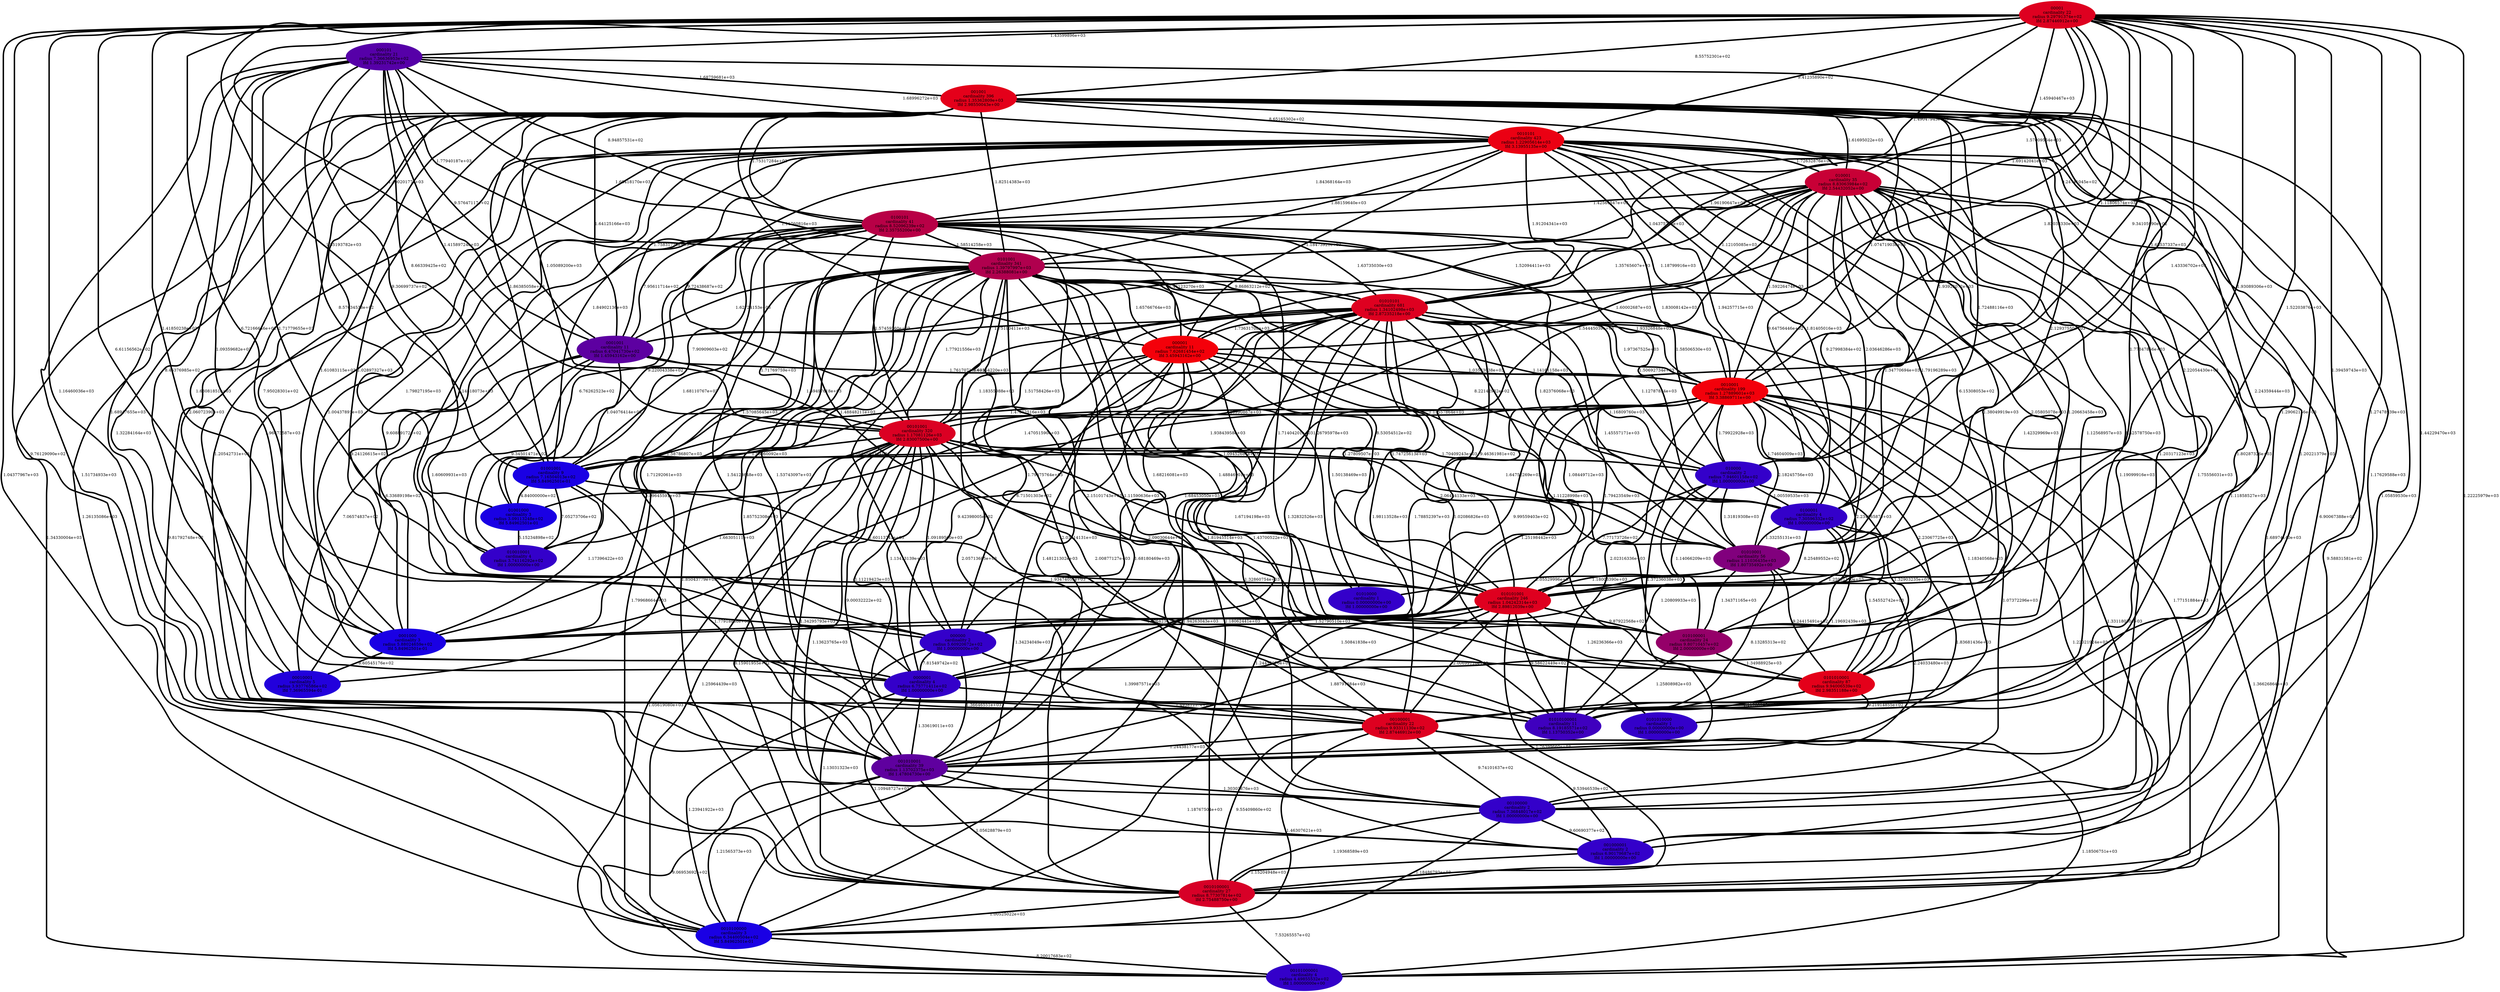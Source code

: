 graph parent_cardinality_optimal_37 {
    edge[style=solid, penwidth="5", labeldistance="10"]
    00100001 [label="00100001\ncardinality 22\nradius 9.93311130e+02\nlfd 2.87446912e+00", color="#DE0020", style="filled"]
    010100001 [label="010100001\ncardinality 24\nradius 9.80710457e+02\nlfd 2.00000000e+00", color="#950069", style="filled"]
    00001 [label="00001\ncardinality 22\nradius 9.29791374e+02\nlfd 2.87446912e+00", color="#DE0020", style="filled"]
    0010001 [label="0010001\ncardinality 199\nradius 1.27889601e+03\nlfd 3.38869711e+00", color="#F3000B", style="filled"]
    0101010000 [label="0101010000\ncardinality 1\nradius 0.00000000e+00\nlfd 1.00000000e+00", color="#3400CA", style="filled"]
    000101 [label="000101\ncardinality 21\nradius 7.36636953e+02\nlfd 1.39231742e+00", color="#5600A8", style="filled"]
    01010000 [label="01010000\ncardinality 1\nradius 0.00000000e+00\nlfd 1.00000000e+00", color="#3400CA", style="filled"]
    0101001 [label="0101001\ncardinality 341\nradius 1.39797997e+03\nlfd 2.26388081e+00", color="#B0004E", style="filled"]
    00100000 [label="00100000\ncardinality 2\nradius 7.36848017e+02\nlfd 1.00000000e+00", color="#3400CA", style="filled"]
    01010100001 [label="01010100001\ncardinality 11\nradius 8.19185571e+02\nlfd 1.13750352e+00", color="#3F00BF", style="filled"]
    010010001 [label="010010001\ncardinality 4\nradius 3.74116292e+02\nlfd 1.00000000e+00", color="#3400CA", style="filled"]
    0100001 [label="0100001\ncardinality 4\nradius 7.30596332e+02\nlfd 1.00000000e+00", color="#3400CA", style="filled"]
    001000001 [label="001000001\ncardinality 2\nradius 6.90179687e+02\nlfd 1.00000000e+00", color="#3400CA", style="filled"]
    010001 [label="010001\ncardinality 35\nradius 8.83063984e+02\nlfd 2.54432052e+00", color="#C80036", style="filled"]
    01010101 [label="01010101\ncardinality 681\nradius 1.34102498e+03\nlfd 2.87235218e+00", color="#DE0020", style="filled"]
    0101010001 [label="0101010001\ncardinality 87\nradius 9.94006539e+02\nlfd 2.98351188e+00", color="#E4001A", style="filled"]
    0000001 [label="0000001\ncardinality 4\nradius 6.75771411e+02\nlfd 1.00000000e+00", color="#3400CA", style="filled"]
    01001001 [label="01001001\ncardinality 9\nradius 7.16504013e+02\nlfd 5.84962501e-01", color="#1A00E4", style="filled"]
    00101001 [label="00101001\ncardinality 320\nradius 1.17081126e+03\nlfd 2.83007500e+00", color="#DB0023", style="filled"]
    00101000001 [label="00101000001\ncardinality 4\nradius 4.49855532e+02\nlfd 1.00000000e+00", color="#3400CA", style="filled"]
    00010001 [label="00010001\ncardinality 5\nradius 3.93776586e+02\nlfd 7.36965594e-01", color="#2200DC", style="filled"]
    01001000 [label="01001000\ncardinality 3\nradius 3.09113248e+02\nlfd 5.84962501e-01", color="#1A00E4", style="filled"]
    000001 [label="000001\ncardinality 11\nradius 7.62681454e+02\nlfd 3.45943162e+00", color="#F4000A", style="filled"]
    010101001 [label="010101001\ncardinality 246\nradius 1.04242314e+03\nlfd 2.89812039e+00", color="#DF001F", style="filled"]
    0010101 [label="0010101\ncardinality 423\nradius 1.22905614e+03\nlfd 3.13955135e+00", color="#EB0013", style="filled"]
    0100101 [label="0100101\ncardinality 41\nradius 8.52096239e+02\nlfd 2.35755200e+00", color="#B80046", style="filled"]
    0010100000 [label="0010100000\ncardinality 3\nradius 6.34400504e+02\nlfd 5.84962501e-01", color="#1A00E4", style="filled"]
    000000 [label="000000\ncardinality 2\nradius 5.60920672e+02\nlfd 1.00000000e+00", color="#3400CA", style="filled"]
    010000 [label="010000\ncardinality 2\nradius 7.94601158e+02\nlfd 1.00000000e+00", color="#3400CA", style="filled"]
    001010001 [label="001010001\ncardinality 39\nradius 1.13702375e+03\nlfd 1.47804730e+00", color="#5F009F", style="filled"]
    001001 [label="001001\ncardinality 396\nradius 1.35362809e+03\nlfd 2.98550043e+00", color="#E4001A", style="filled"]
    0001001 [label="0001001\ncardinality 11\nradius 6.47041730e+02\nlfd 1.45943162e+00", color="#5D00A1", style="filled"]
    01010001 [label="01010001\ncardinality 56\nradius 1.11036435e+03\nlfd 1.80735492e+00", color="#81007D", style="filled"]
    0010100001 [label="0010100001\ncardinality 27\nradius 8.77307814e+02\nlfd 2.75488750e+00", color="#D70027", style="filled"]
    0001000 [label="0001000\ncardinality 3\nradius 5.88024659e+02\nlfd 5.84962501e-01", color="#1A00E4", style="filled"]
    00001 -- 0100001 [label="1.43336702e+03"]
    001001 -- 010001 [label="1.61695022e+03"]
    001010001 -- 00100000 [label="1.30303876e+03"]
    010001 -- 0100101 [label="1.42564547e+03"]
    01010101 -- 00101001 [label="1.69154220e+03"]
    01010101 -- 0101010000 [label="1.02086826e+03"]
    0010101 -- 0001000 [label="1.79827195e+03"]
    010000 -- 010101001 [label="7.77173726e+02"]
    0010001 -- 0001000 [label="1.78852397e+03"]
    0010101 -- 01010001 [label="2.03646286e+03"]
    0100101 -- 010000 [label="1.58506530e+03"]
    000000 -- 0000001 [label="7.81549742e+02"]
    0100101 -- 0101001 [label="1.58514258e+03"]
    001001 -- 0010100001 [label="1.05859530e+03"]
    0010001 -- 0000001 [label="1.25198442e+03"]
    0101001 -- 01010001 [label="1.15557864e+03"]
    01010101 -- 01010100001 [label="1.32832526e+03"]
    010001 -- 0001001 [label="1.52094411e+03"]
    00101001 -- 000000 [label="1.09189560e+03"]
    0010101 -- 0010001 [label="1.18799916e+03"]
    00001 -- 00101000001 [label="1.22225979e+03"]
    001001 -- 01010100001 [label="2.06072390e+03"]
    00101001 -- 01010100001 [label="1.93474055e+03"]
    0010001 -- 001000001 [label="1.33118030e+03"]
    010001 -- 01010001 [label="1.34770694e+03"]
    01001001 -- 0001000 [label="1.17396422e+03"]
    0101001 -- 00100001 [label="2.15101743e+03"]
    000000 -- 0010100001 [label="1.13031323e+03"]
    00001 -- 00101001 [label="9.34105990e+02"]
    00001 -- 001000001 [label="1.44229470e+03"]
    000101 -- 0001000 [label="1.09359682e+03"]
    01010101 -- 000000 [label="1.68216081e+03"]
    0100101 -- 0010001 [label="1.83008142e+03"]
    00100001 -- 0010100000 [label="1.46307621e+03"]
    010000 -- 0101010001 [label="1.32903235e+03"]
    01001001 -- 01001000 [label="4.84000000e+02"]
    0010001 -- 0101010001 [label="2.23067725e+03"]
    000000 -- 00100001 [label="1.39987571e+03"]
    000101 -- 0010101 [label="1.68996272e+03"]
    00001 -- 01010101 [label="1.69142041e+03"]
    0101001 -- 0101010001 [label="1.48846901e+03"]
    0010101 -- 000000 [label="1.14818073e+03"]
    0010001 -- 0010100001 [label="1.22021924e+03"]
    000101 -- 010101001 [label="1.71779655e+03"]
    01010101 -- 0001001 [label="1.75190411e+03"]
    0010001 -- 00101000001 [label="1.36626864e+03"]
    001010001 -- 0010100001 [label="1.05628879e+03"]
    010001 -- 0010100001 [label="1.68974140e+03"]
    010001 -- 01010100001 [label="1.20317123e+03"]
    0101001 -- 0000001 [label="1.53743097e+03"]
    0010100000 -- 00101000001 [label="8.20017683e+02"]
    001001 -- 0010100000 [label="1.26135086e+03"]
    010000 -- 010100001 [label="1.14066209e+03"]
    001001 -- 0101010001 [label="2.24359444e+03"]
    000101 -- 0010100001 [label="1.51734933e+03"]
    00001 -- 010001 [label="1.45940467e+03"]
    0010101 -- 0001001 [label="1.75831738e+03"]
    010101001 -- 0001000 [label="1.60642367e+03"]
    010101001 -- 01010100001 [label="9.58622449e+02"]
    0010001 -- 00101001 [label="1.20990867e+03"]
    0000001 -- 00100001 [label="1.49381257e+03"]
    001001 -- 010100001 [label="2.22054430e+03"]
    0010101 -- 0100001 [label="1.81405016e+03"]
    0001001 -- 00010001 [label="7.06574837e+02"]
    0010101 -- 010001 [label="1.72632876e+03"]
    010001 -- 0101001 [label="1.04375763e+03"]
    01010001 -- 001010001 [label="2.24033480e+03"]
    001001 -- 0001001 [label="1.64125166e+03"]
    010101001 -- 00100001 [label="2.00699128e+03"]
    0101001 -- 0010001 [label="1.93326848e+03"]
    000101 -- 0010001 [label="1.83033330e+03"]
    0100101 -- 00010001 [label="9.24126615e+02"]
    0001000 -- 00010001 [label="8.60545176e+02"]
    001001 -- 010101001 [label="1.77847856e+03"]
    00001 -- 0000001 [label="6.61156562e+02"]
    0010101 -- 010000 [label="1.94257715e+03"]
    001001 -- 0000001 [label="7.95028301e+02"]
    0101001 -- 0010100001 [label="1.85043779e+03"]
    00101001 -- 01010001 [label="2.06444133e+03"]
    0100101 -- 01001000 [label="9.22004338e+02"]
    010001 -- 00100001 [label="1.80287326e+03"]
    0001001 -- 010101001 [label="1.60609931e+03"]
    010000 -- 01010100001 [label="1.20809933e+03"]
    0010001 -- 00100001 [label="1.18340568e+03"]
    0100001 -- 01010100001 [label="1.19692439e+03"]
    000101 -- 01001001 [label="8.66339425e+02"]
    0010101 -- 0000001 [label="1.00437891e+03"]
    0101001 -- 010101001 [label="8.53054512e+02"]
    00001 -- 010000 [label="1.65537337e+03"]
    001001 -- 0100101 [label="1.75317284e+03"]
    01001000 -- 010010001 [label="5.15234898e+02"]
    010001 -- 0000001 [label="1.42329969e+03"]
    00101001 -- 001000001 [label="1.13623765e+03"]
    01010101 -- 00100001 [label="1.98113528e+03"]
    0001001 -- 00101001 [label="1.59497618e+03"]
    01010001 -- 010101001 [label="1.18003390e+03"]
    00101001 -- 0101010001 [label="2.00877127e+03"]
    01010101 -- 010100001 [label="1.08449712e+03"]
    001000001 -- 0010100001 [label="1.15204948e+03"]
    010000 -- 01010001 [label="1.31819308e+03"]
    0010001 -- 001010001 [label="1.37236038e+03"]
    00101001 -- 01001001 [label="1.53960092e+03"]
    00001 -- 00100001 [label="1.39459743e+03"]
    001010001 -- 00101000001 [label="9.06953692e+02"]
    0001001 -- 01001001 [label="1.04076414e+03"]
    00101001 -- 010101001 [label="1.67194198e+03"]
    00100000 -- 0010100000 [label="1.18486793e+03"]
    001001 -- 0101001 [label="1.82514383e+03"]
    001010001 -- 001000001 [label="1.18767504e+03"]
    010101001 -- 000000 [label="1.52790510e+03"]
    0101001 -- 0001001 [label="1.62724153e+03"]
    010001 -- 000001 [label="1.35765607e+03"]
    000101 -- 00010001 [label="8.46376985e+02"]
    010101001 -- 0010100001 [label="1.76399660e+03"]
    001001 -- 00010001 [label="1.63081851e+03"]
    000101 -- 001010001 [label="1.68947655e+03"]
    00101001 -- 0100001 [label="1.64752269e+03"]
    01010101 -- 01010000 [label="1.27809507e+03"]
    0100101 -- 01010001 [label="1.82376068e+03"]
    00001 -- 0100101 [label="1.49047945e+03"]
    001001 -- 01001001 [label="1.86385058e+03"]
    000001 -- 001010001 [label="1.48121302e+03"]
    00101001 -- 010000 [label="1.70409243e+03"]
    0101010001 -- 0101010000 [label="9.21914855e+02"]
    000101 -- 0001001 [label="9.57647117e+02"]
    000101 -- 01001000 [label="9.30699737e+02"]
    001001 -- 00100001 [label="1.29062156e+03"]
    010001 -- 00101001 [label="1.60002687e+03"]
    010001 -- 01001001 [label="1.54445039e+03"]
    0010101 -- 00100000 [label="1.19099916e+03"]
    00101001 -- 010100001 [label="2.09030644e+03"]
    001001 -- 0001000 [label="1.61083115e+03"]
    0010101 -- 001000001 [label="1.11858527e+03"]
    00101001 -- 001010001 [label="9.00032222e+02"]
    0010101 -- 000001 [label="1.18473921e+03"]
    0101001 -- 01001001 [label="1.71769759e+03"]
    0100101 -- 0100001 [label="1.50692734e+03"]
    0000001 -- 0010100000 [label="1.23941922e+03"]
    00101001 -- 0010100000 [label="1.25964439e+03"]
    00100001 -- 0010100001 [label="9.55409860e+02"]
    0101001 -- 000000 [label="1.66646092e+03"]
    0101001 -- 0100001 [label="8.22142932e+02"]
    0010101 -- 00101000001 [label="9.58831581e+02"]
    0101001 -- 010100001 [label="1.09452684e+03"]
    010001 -- 001010001 [label="1.75556031e+03"]
    0010101 -- 0010100000 [label="9.81792748e+02"]
    010101001 -- 010100001 [label="9.87922568e+02"]
    00001 -- 000001 [label="9.24741045e+02"]
    01010101 -- 01010001 [label="1.45557171e+03"]
    000101 -- 0100101 [label="8.94857531e+02"]
    0100101 -- 010100001 [label="1.71404201e+03"]
    01010101 -- 0010001 [label="1.97367525e+03"]
    001010001 -- 0010100000 [label="1.21565373e+03"]
    0101001 -- 01001000 [label="1.68110767e+03"]
    00001 -- 0010100000 [label="1.04377967e+03"]
    010001 -- 010000 [label="9.64756446e+02"]
    000001 -- 0010001 [label="1.03533038e+03"]
    01001001 -- 010010001 [label="7.05273706e+02"]
    001001 -- 001000001 [label="1.17629588e+03"]
    01010101 -- 010000 [label="1.12787854e+03"]
    00001 -- 0010001 [label="1.11806574e+03"]
    010001 -- 000000 [label="1.38049919e+03"]
    0100101 -- 010010001 [label="6.76262523e+02"]
    001001 -- 00100000 [label="1.20221379e+03"]
    0010001 -- 01010100001 [label="2.02316336e+03"]
    000101 -- 010010001 [label="8.57634538e+02"]
    00001 -- 001001 [label="8.55752301e+02"]
    001001 -- 00101001 [label="1.05089200e+03"]
    000101 -- 00101001 [label="1.41589724e+03"]
    000001 -- 000000 [label="6.71501303e+02"]
    0100101 -- 00101001 [label="1.57459360e+03"]
    0100101 -- 01010101 [label="1.63735030e+03"]
    0101001 -- 01010100001 [label="1.11590636e+03"]
    00101001 -- 0001000 [label="1.66305111e+03"]
    00001 -- 00100000 [label="1.27478939e+03"]
    0010101 -- 01010101 [label="1.91204341e+03"]
    0101010001 -- 01010100001 [label="1.11788148e+03"]
    001001 -- 010000 [label="1.93922072e+03"]
    010001 -- 0100001 [label="9.27998384e+02"]
    001001 -- 00101000001 [label="1.34330004e+03"]
    00001 -- 0101001 [label="1.57009554e+03"]
    000101 -- 0101001 [label="1.77940187e+03"]
    01010101 -- 010010001 [label="1.47051590e+03"]
    0101001 -- 00010001 [label="1.71292061e+03"]
    0001001 -- 0010001 [label="1.76170713e+03"]
    0010001 -- 01001001 [label="1.93843958e+03"]
    000001 -- 00100000 [label="1.32860754e+03"]
    00001 -- 000000 [label="6.72166646e+02"]
    010100001 -- 0101010001 [label="1.34988925e+03"]
    0010001 -- 0100001 [label="1.74604009e+03"]
    01010101 -- 0010100000 [label="1.94263043e+03"]
    00100001 -- 00100000 [label="9.74101637e+02"]
    01010001 -- 010100001 [label="1.34371165e+03"]
    00001 -- 0010101 [label="9.41235890e+02"]
    0101001 -- 001000001 [label="2.05713685e+03"]
    001001 -- 0100001 [label="1.72488116e+03"]
    010001 -- 0101010001 [label="1.42578750e+03"]
    0101001 -- 0001000 [label="1.58786807e+03"]
    000001 -- 0010100001 [label="1.18062441e+03"]
    0100101 -- 0001001 [label="7.95611714e+02"]
    0010101 -- 0101010001 [label="2.05805078e+03"]
    00001 -- 0001001 [label="1.40020177e+03"]
    0010001 -- 000000 [label="9.99559403e+02"]
    0000001 -- 001010001 [label="1.33619011e+03"]
    01010101 -- 001010001 [label="1.81945514e+03"]
    00001 -- 01010001 [label="1.93089306e+03"]
    0010101 -- 0101001 [label="1.88159640e+03"]
    0010101 -- 01010100001 [label="1.96673587e+03"]
    001001 -- 000000 [label="1.02897327e+03"]
    01010101 -- 0010100001 [label="1.77151884e+03"]
    010001 -- 010101001 [label="6.15308053e+02"]
    0000001 -- 0010100001 [label="1.10948727e+03"]
    01010101 -- 0101010001 [label="1.11228998e+03"]
    0101001 -- 01010101 [label="9.86863212e+02"]
    000001 -- 01010001 [label="1.74725613e+03"]
    0010101 -- 0100101 [label="1.84368164e+03"]
    010101001 -- 001010001 [label="1.88791684e+03"]
    000001 -- 00100001 [label="1.43700522e+03"]
    000001 -- 00101001 [label="1.18355988e+03"]
    01001001 -- 001010001 [label="1.77918886e+03"]
    0010001 -- 010000 [label="1.79922928e+03"]
    001001 -- 001010001 [label="1.32284164e+03"]
    01010101 -- 0001000 [label="1.79675764e+03"]
    0010101 -- 01001001 [label="1.84902136e+03"]
    0100101 -- 010101001 [label="1.48848211e+03"]
    01010101 -- 01001001 [label="1.51758426e+03"]
    01010001 -- 0101010001 [label="9.24415491e+02"]
    01010001 -- 01010000 [label="1.05529996e+03"]
    0100001 -- 01010001 [label="1.33255131e+03"]
    01010101 -- 0100001 [label="1.16809760e+03"]
    00101001 -- 00100000 [label="1.34295793e+03"]
    00100001 -- 001000001 [label="9.53946539e+02"]
    0100101 -- 01001001 [label="7.90909603e+02"]
    01010101 -- 0000001 [label="1.68453050e+03"]
    000001 -- 0000001 [label="9.42398005e+02"]
    0101001 -- 010010001 [label="1.57085645e+03"]
    0010101 -- 010101001 [label="1.79196289e+03"]
    001001 -- 0010101 [label="8.65165302e+02"]
    00001 -- 0010100001 [label="9.76129090e+02"]
    0100101 -- 01010100001 [label="1.54128648e+03"]
    0101001 -- 0010100000 [label="1.79968664e+03"]
    00001 -- 010101001 [label="1.52203876e+03"]
    00101001 -- 0010100001 [label="8.15901955e+02"]
    0010101 -- 00101001 [label="9.72438687e+02"]
    001001 -- 01010001 [label="2.12937550e+03"]
    00100001 -- 001010001 [label="1.24438177e+03"]
    01010001 -- 01010100001 [label="8.13285313e+02"]
    00100000 -- 0010100001 [label="1.19368589e+03"]
    00101001 -- 0000001 [label="1.13413139e+03"]
    001001 -- 0010001 [label="1.07471903e+03"]
    0010001 -- 01010001 [label="2.18245756e+03"]
    01001001 -- 010101001 [label="1.60113741e+03"]
    0010100001 -- 0010100000 [label="1.00525022e+03"]
    0100001 -- 001010001 [label="1.83681436e+03"]
    0100101 -- 0001000 [label="9.60889172e+02"]
    000001 -- 0010100000 [label="1.34234049e+03"]
    01010101 -- 010101001 [label="9.46361981e+02"]
    00001 -- 0001000 [label="1.41850238e+03"]
    00100000 -- 001000001 [label="9.60690377e+02"]
    01010101 -- 01001000 [label="1.47812516e+03"]
    0100101 -- 001010001 [label="1.89645591e+03"]
    0010101 -- 001010001 [label="1.20542731e+03"]
    010101001 -- 0101010001 [label="1.26236366e+03"]
    0101001 -- 00100000 [label="2.03814131e+03"]
    010101001 -- 0000001 [label="1.50841838e+03"]
    001001 -- 01010101 [label="1.96190647e+03"]
    0101001 -- 000001 [label="1.65766764e+03"]
    0100101 -- 0010100001 [label="1.68180469e+03"]
    0010101 -- 0010100001 [label="6.90067388e+02"]
    0100001 -- 0101010001 [label="1.54552742e+03"]
    0101001 -- 01010000 [label="1.26795978e+03"]
    0100001 -- 010100001 [label="1.25981110e+03"]
    00001 -- 000101 [label="1.43599896e+03"]
    010001 -- 01010101 [label="1.12105085e+03"]
    0101001 -- 001010001 [label="1.85752308e+03"]
    010000 -- 0100001 [label="1.00559535e+03"]
    00001 -- 01001001 [label="1.55193782e+03"]
    00101001 -- 00101000001 [label="1.05619080e+03"]
    0010001 -- 00100000 [label="1.07372296e+03"]
    0100101 -- 000001 [label="1.46123270e+03"]
    00101001 -- 00100001 [label="1.11219423e+03"]
    01010101 -- 000001 [label="1.73631708e+03"]
    0101001 -- 00101001 [label="1.77921556e+03"]
    0010101 -- 00100001 [label="1.12568957e+03"]
    000101 -- 01010101 [label="1.68418170e+03"]
    0001001 -- 010010001 [label="9.34501471e+02"]
    010001 -- 010100001 [label="1.20663458e+03"]
    00001 -- 001010001 [label="1.16460036e+03"]
    000001 -- 010101001 [label="1.50138469e+03"]
    0010001 -- 010101001 [label="1.79423549e+03"]
    0001001 -- 0001000 [label="6.33689198e+02"]
    010001 -- 0010001 [label="1.59226474e+03"]
    0010001 -- 010100001 [label="2.23426587e+03"]
    000101 -- 001001 [label="1.68759681e+03"]
    001001 -- 000001 [label="1.11760816e+03"]
    000000 -- 001010001 [label="1.36646551e+03"]
    0100001 -- 010101001 [label="8.25489552e+02"]
    00100001 -- 00101000001 [label="1.18506751e+03"]
    0101001 -- 010000 [label="1.14161158e+03"]
    0010100001 -- 00101000001 [label="7.53265557e+02"]
    010100001 -- 01010100001 [label="1.25808982e+03"]
    0010001 -- 0010100000 [label="1.24455976e+03"]
}
